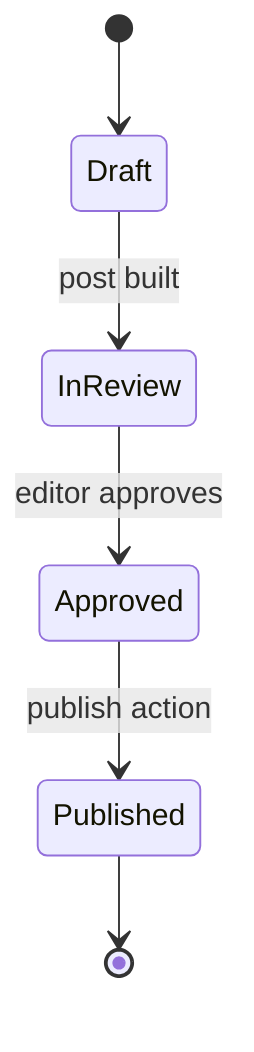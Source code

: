 stateDiagram-v2
    [*] --> Draft
    Draft --> InReview : post built
    InReview --> Approved : editor approves
    Approved --> Published : publish action
    Published --> [*]